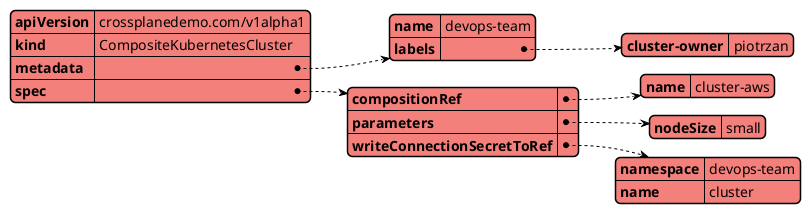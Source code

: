 @startyaml
<style>
yamlDiagram {
  BackGroundColor transparent
  node {
    BackGroundColor #f3807b
  }
}
</style>
apiVersion: crossplanedemo.com/v1alpha1
kind: CompositeKubernetesCluster
metadata:
  name: devops-team
  labels:
    cluster-owner: piotrzan
spec:
  compositionRef:
    # Possible values cluster-google, cluster-azure, cluster-aws
    name: cluster-aws
  parameters:
    # Possible values small, medium, large
    nodeSize: small
    # version: "1.20"
    # minNodeCount: 2
  writeConnectionSecretToRef:
    namespace: devops-team
    name: cluster
@endyaml
